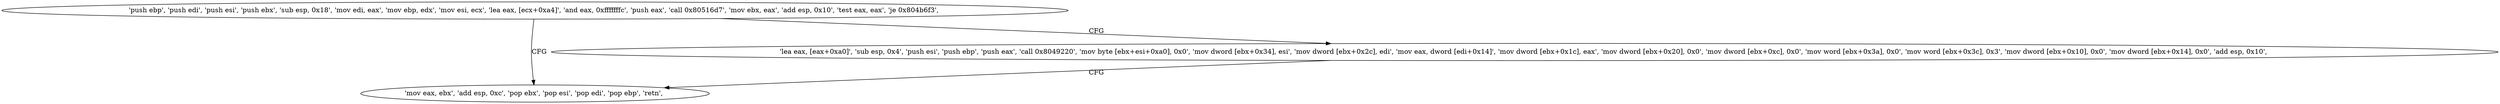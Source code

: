 digraph "func" {
"134526590" [label = "'push ebp', 'push edi', 'push esi', 'push ebx', 'sub esp, 0x18', 'mov edi, eax', 'mov ebp, edx', 'mov esi, ecx', 'lea eax, [ecx+0xa4]', 'and eax, 0xfffffffc', 'push eax', 'call 0x80516d7', 'mov ebx, eax', 'add esp, 0x10', 'test eax, eax', 'je 0x804b6f3', " ]
"134526707" [label = "'mov eax, ebx', 'add esp, 0xc', 'pop ebx', 'pop esi', 'pop edi', 'pop ebp', 'retn', " ]
"134526627" [label = "'lea eax, [eax+0xa0]', 'sub esp, 0x4', 'push esi', 'push ebp', 'push eax', 'call 0x8049220', 'mov byte [ebx+esi+0xa0], 0x0', 'mov dword [ebx+0x34], esi', 'mov dword [ebx+0x2c], edi', 'mov eax, dword [edi+0x14]', 'mov dword [ebx+0x1c], eax', 'mov dword [ebx+0x20], 0x0', 'mov dword [ebx+0xc], 0x0', 'mov word [ebx+0x3a], 0x0', 'mov word [ebx+0x3c], 0x3', 'mov dword [ebx+0x10], 0x0', 'mov dword [ebx+0x14], 0x0', 'add esp, 0x10', " ]
"134526590" -> "134526707" [ label = "CFG" ]
"134526590" -> "134526627" [ label = "CFG" ]
"134526627" -> "134526707" [ label = "CFG" ]
}

